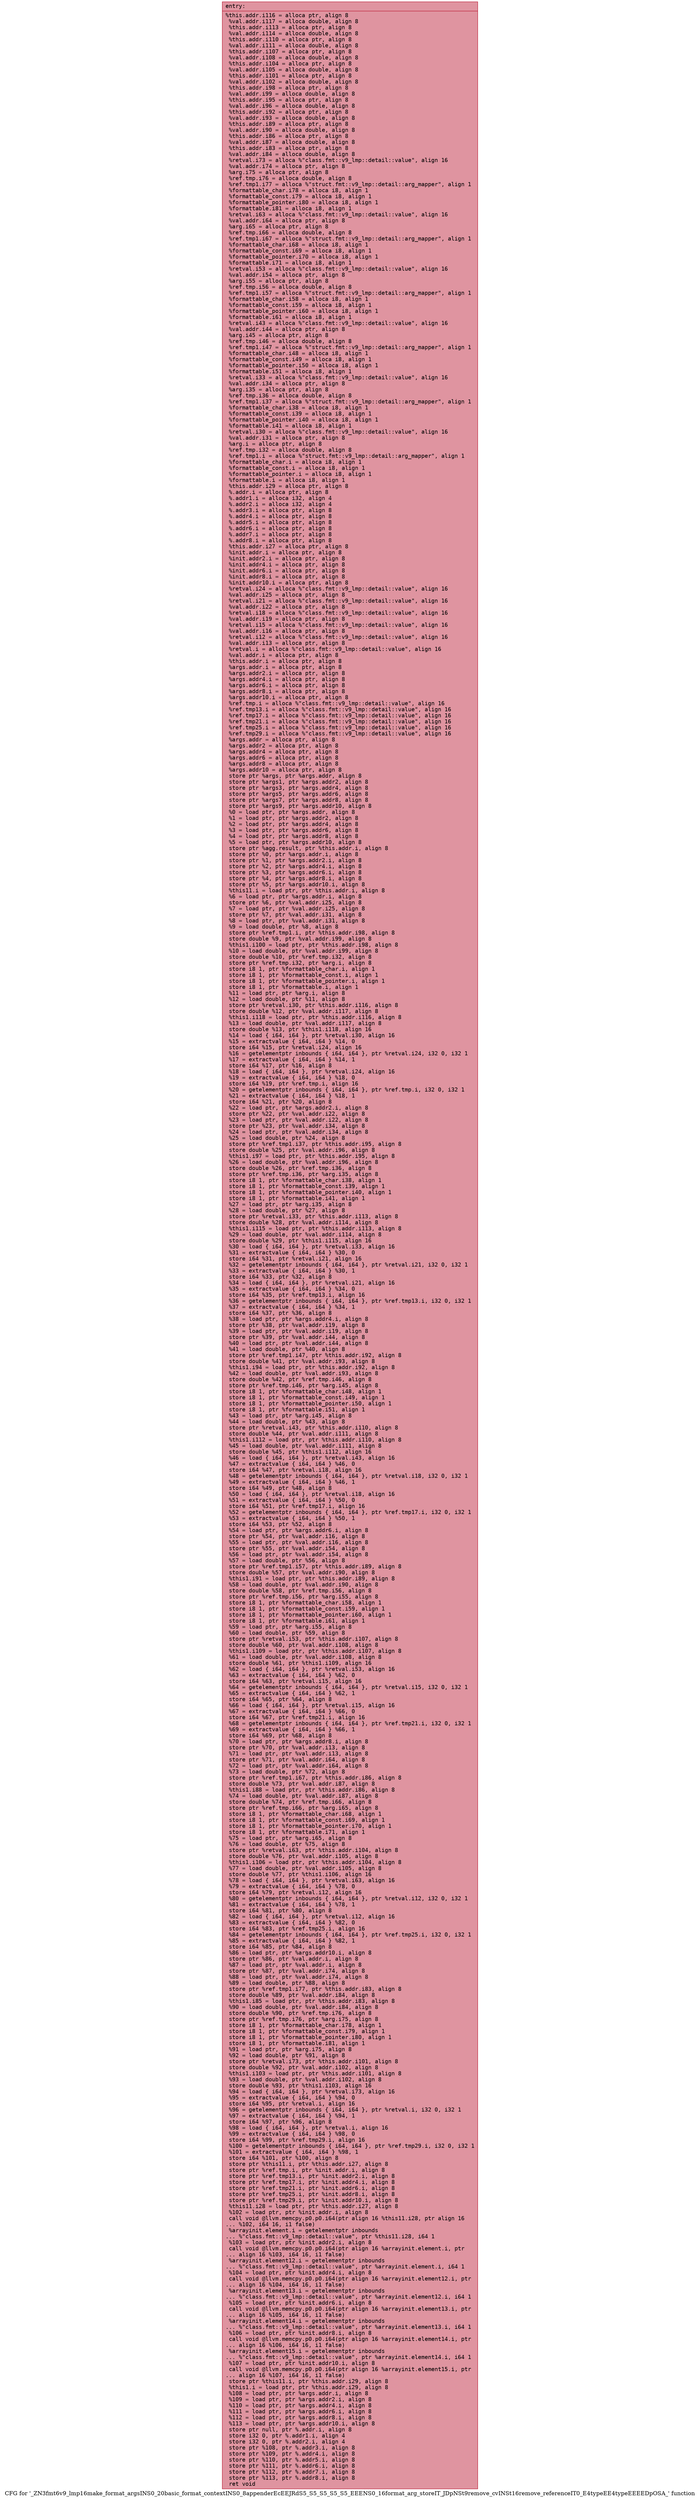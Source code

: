 digraph "CFG for '_ZN3fmt6v9_lmp16make_format_argsINS0_20basic_format_contextINS0_8appenderEcEEJRdS5_S5_S5_S5_S5_EEENS0_16format_arg_storeIT_JDpNSt9remove_cvINSt16remove_referenceIT0_E4typeEE4typeEEEEDpOSA_' function" {
	label="CFG for '_ZN3fmt6v9_lmp16make_format_argsINS0_20basic_format_contextINS0_8appenderEcEEJRdS5_S5_S5_S5_S5_EEENS0_16format_arg_storeIT_JDpNSt9remove_cvINSt16remove_referenceIT0_E4typeEE4typeEEEEDpOSA_' function";

	Node0x564c037a83c0 [shape=record,color="#b70d28ff", style=filled, fillcolor="#b70d2870" fontname="Courier",label="{entry:\l|  %this.addr.i116 = alloca ptr, align 8\l  %val.addr.i117 = alloca double, align 8\l  %this.addr.i113 = alloca ptr, align 8\l  %val.addr.i114 = alloca double, align 8\l  %this.addr.i110 = alloca ptr, align 8\l  %val.addr.i111 = alloca double, align 8\l  %this.addr.i107 = alloca ptr, align 8\l  %val.addr.i108 = alloca double, align 8\l  %this.addr.i104 = alloca ptr, align 8\l  %val.addr.i105 = alloca double, align 8\l  %this.addr.i101 = alloca ptr, align 8\l  %val.addr.i102 = alloca double, align 8\l  %this.addr.i98 = alloca ptr, align 8\l  %val.addr.i99 = alloca double, align 8\l  %this.addr.i95 = alloca ptr, align 8\l  %val.addr.i96 = alloca double, align 8\l  %this.addr.i92 = alloca ptr, align 8\l  %val.addr.i93 = alloca double, align 8\l  %this.addr.i89 = alloca ptr, align 8\l  %val.addr.i90 = alloca double, align 8\l  %this.addr.i86 = alloca ptr, align 8\l  %val.addr.i87 = alloca double, align 8\l  %this.addr.i83 = alloca ptr, align 8\l  %val.addr.i84 = alloca double, align 8\l  %retval.i73 = alloca %\"class.fmt::v9_lmp::detail::value\", align 16\l  %val.addr.i74 = alloca ptr, align 8\l  %arg.i75 = alloca ptr, align 8\l  %ref.tmp.i76 = alloca double, align 8\l  %ref.tmp1.i77 = alloca %\"struct.fmt::v9_lmp::detail::arg_mapper\", align 1\l  %formattable_char.i78 = alloca i8, align 1\l  %formattable_const.i79 = alloca i8, align 1\l  %formattable_pointer.i80 = alloca i8, align 1\l  %formattable.i81 = alloca i8, align 1\l  %retval.i63 = alloca %\"class.fmt::v9_lmp::detail::value\", align 16\l  %val.addr.i64 = alloca ptr, align 8\l  %arg.i65 = alloca ptr, align 8\l  %ref.tmp.i66 = alloca double, align 8\l  %ref.tmp1.i67 = alloca %\"struct.fmt::v9_lmp::detail::arg_mapper\", align 1\l  %formattable_char.i68 = alloca i8, align 1\l  %formattable_const.i69 = alloca i8, align 1\l  %formattable_pointer.i70 = alloca i8, align 1\l  %formattable.i71 = alloca i8, align 1\l  %retval.i53 = alloca %\"class.fmt::v9_lmp::detail::value\", align 16\l  %val.addr.i54 = alloca ptr, align 8\l  %arg.i55 = alloca ptr, align 8\l  %ref.tmp.i56 = alloca double, align 8\l  %ref.tmp1.i57 = alloca %\"struct.fmt::v9_lmp::detail::arg_mapper\", align 1\l  %formattable_char.i58 = alloca i8, align 1\l  %formattable_const.i59 = alloca i8, align 1\l  %formattable_pointer.i60 = alloca i8, align 1\l  %formattable.i61 = alloca i8, align 1\l  %retval.i43 = alloca %\"class.fmt::v9_lmp::detail::value\", align 16\l  %val.addr.i44 = alloca ptr, align 8\l  %arg.i45 = alloca ptr, align 8\l  %ref.tmp.i46 = alloca double, align 8\l  %ref.tmp1.i47 = alloca %\"struct.fmt::v9_lmp::detail::arg_mapper\", align 1\l  %formattable_char.i48 = alloca i8, align 1\l  %formattable_const.i49 = alloca i8, align 1\l  %formattable_pointer.i50 = alloca i8, align 1\l  %formattable.i51 = alloca i8, align 1\l  %retval.i33 = alloca %\"class.fmt::v9_lmp::detail::value\", align 16\l  %val.addr.i34 = alloca ptr, align 8\l  %arg.i35 = alloca ptr, align 8\l  %ref.tmp.i36 = alloca double, align 8\l  %ref.tmp1.i37 = alloca %\"struct.fmt::v9_lmp::detail::arg_mapper\", align 1\l  %formattable_char.i38 = alloca i8, align 1\l  %formattable_const.i39 = alloca i8, align 1\l  %formattable_pointer.i40 = alloca i8, align 1\l  %formattable.i41 = alloca i8, align 1\l  %retval.i30 = alloca %\"class.fmt::v9_lmp::detail::value\", align 16\l  %val.addr.i31 = alloca ptr, align 8\l  %arg.i = alloca ptr, align 8\l  %ref.tmp.i32 = alloca double, align 8\l  %ref.tmp1.i = alloca %\"struct.fmt::v9_lmp::detail::arg_mapper\", align 1\l  %formattable_char.i = alloca i8, align 1\l  %formattable_const.i = alloca i8, align 1\l  %formattable_pointer.i = alloca i8, align 1\l  %formattable.i = alloca i8, align 1\l  %this.addr.i29 = alloca ptr, align 8\l  %.addr.i = alloca ptr, align 8\l  %.addr1.i = alloca i32, align 4\l  %.addr2.i = alloca i32, align 4\l  %.addr3.i = alloca ptr, align 8\l  %.addr4.i = alloca ptr, align 8\l  %.addr5.i = alloca ptr, align 8\l  %.addr6.i = alloca ptr, align 8\l  %.addr7.i = alloca ptr, align 8\l  %.addr8.i = alloca ptr, align 8\l  %this.addr.i27 = alloca ptr, align 8\l  %init.addr.i = alloca ptr, align 8\l  %init.addr2.i = alloca ptr, align 8\l  %init.addr4.i = alloca ptr, align 8\l  %init.addr6.i = alloca ptr, align 8\l  %init.addr8.i = alloca ptr, align 8\l  %init.addr10.i = alloca ptr, align 8\l  %retval.i24 = alloca %\"class.fmt::v9_lmp::detail::value\", align 16\l  %val.addr.i25 = alloca ptr, align 8\l  %retval.i21 = alloca %\"class.fmt::v9_lmp::detail::value\", align 16\l  %val.addr.i22 = alloca ptr, align 8\l  %retval.i18 = alloca %\"class.fmt::v9_lmp::detail::value\", align 16\l  %val.addr.i19 = alloca ptr, align 8\l  %retval.i15 = alloca %\"class.fmt::v9_lmp::detail::value\", align 16\l  %val.addr.i16 = alloca ptr, align 8\l  %retval.i12 = alloca %\"class.fmt::v9_lmp::detail::value\", align 16\l  %val.addr.i13 = alloca ptr, align 8\l  %retval.i = alloca %\"class.fmt::v9_lmp::detail::value\", align 16\l  %val.addr.i = alloca ptr, align 8\l  %this.addr.i = alloca ptr, align 8\l  %args.addr.i = alloca ptr, align 8\l  %args.addr2.i = alloca ptr, align 8\l  %args.addr4.i = alloca ptr, align 8\l  %args.addr6.i = alloca ptr, align 8\l  %args.addr8.i = alloca ptr, align 8\l  %args.addr10.i = alloca ptr, align 8\l  %ref.tmp.i = alloca %\"class.fmt::v9_lmp::detail::value\", align 16\l  %ref.tmp13.i = alloca %\"class.fmt::v9_lmp::detail::value\", align 16\l  %ref.tmp17.i = alloca %\"class.fmt::v9_lmp::detail::value\", align 16\l  %ref.tmp21.i = alloca %\"class.fmt::v9_lmp::detail::value\", align 16\l  %ref.tmp25.i = alloca %\"class.fmt::v9_lmp::detail::value\", align 16\l  %ref.tmp29.i = alloca %\"class.fmt::v9_lmp::detail::value\", align 16\l  %args.addr = alloca ptr, align 8\l  %args.addr2 = alloca ptr, align 8\l  %args.addr4 = alloca ptr, align 8\l  %args.addr6 = alloca ptr, align 8\l  %args.addr8 = alloca ptr, align 8\l  %args.addr10 = alloca ptr, align 8\l  store ptr %args, ptr %args.addr, align 8\l  store ptr %args1, ptr %args.addr2, align 8\l  store ptr %args3, ptr %args.addr4, align 8\l  store ptr %args5, ptr %args.addr6, align 8\l  store ptr %args7, ptr %args.addr8, align 8\l  store ptr %args9, ptr %args.addr10, align 8\l  %0 = load ptr, ptr %args.addr, align 8\l  %1 = load ptr, ptr %args.addr2, align 8\l  %2 = load ptr, ptr %args.addr4, align 8\l  %3 = load ptr, ptr %args.addr6, align 8\l  %4 = load ptr, ptr %args.addr8, align 8\l  %5 = load ptr, ptr %args.addr10, align 8\l  store ptr %agg.result, ptr %this.addr.i, align 8\l  store ptr %0, ptr %args.addr.i, align 8\l  store ptr %1, ptr %args.addr2.i, align 8\l  store ptr %2, ptr %args.addr4.i, align 8\l  store ptr %3, ptr %args.addr6.i, align 8\l  store ptr %4, ptr %args.addr8.i, align 8\l  store ptr %5, ptr %args.addr10.i, align 8\l  %this11.i = load ptr, ptr %this.addr.i, align 8\l  %6 = load ptr, ptr %args.addr.i, align 8\l  store ptr %6, ptr %val.addr.i25, align 8\l  %7 = load ptr, ptr %val.addr.i25, align 8\l  store ptr %7, ptr %val.addr.i31, align 8\l  %8 = load ptr, ptr %val.addr.i31, align 8\l  %9 = load double, ptr %8, align 8\l  store ptr %ref.tmp1.i, ptr %this.addr.i98, align 8\l  store double %9, ptr %val.addr.i99, align 8\l  %this1.i100 = load ptr, ptr %this.addr.i98, align 8\l  %10 = load double, ptr %val.addr.i99, align 8\l  store double %10, ptr %ref.tmp.i32, align 8\l  store ptr %ref.tmp.i32, ptr %arg.i, align 8\l  store i8 1, ptr %formattable_char.i, align 1\l  store i8 1, ptr %formattable_const.i, align 1\l  store i8 1, ptr %formattable_pointer.i, align 1\l  store i8 1, ptr %formattable.i, align 1\l  %11 = load ptr, ptr %arg.i, align 8\l  %12 = load double, ptr %11, align 8\l  store ptr %retval.i30, ptr %this.addr.i116, align 8\l  store double %12, ptr %val.addr.i117, align 8\l  %this1.i118 = load ptr, ptr %this.addr.i116, align 8\l  %13 = load double, ptr %val.addr.i117, align 8\l  store double %13, ptr %this1.i118, align 16\l  %14 = load \{ i64, i64 \}, ptr %retval.i30, align 16\l  %15 = extractvalue \{ i64, i64 \} %14, 0\l  store i64 %15, ptr %retval.i24, align 16\l  %16 = getelementptr inbounds \{ i64, i64 \}, ptr %retval.i24, i32 0, i32 1\l  %17 = extractvalue \{ i64, i64 \} %14, 1\l  store i64 %17, ptr %16, align 8\l  %18 = load \{ i64, i64 \}, ptr %retval.i24, align 16\l  %19 = extractvalue \{ i64, i64 \} %18, 0\l  store i64 %19, ptr %ref.tmp.i, align 16\l  %20 = getelementptr inbounds \{ i64, i64 \}, ptr %ref.tmp.i, i32 0, i32 1\l  %21 = extractvalue \{ i64, i64 \} %18, 1\l  store i64 %21, ptr %20, align 8\l  %22 = load ptr, ptr %args.addr2.i, align 8\l  store ptr %22, ptr %val.addr.i22, align 8\l  %23 = load ptr, ptr %val.addr.i22, align 8\l  store ptr %23, ptr %val.addr.i34, align 8\l  %24 = load ptr, ptr %val.addr.i34, align 8\l  %25 = load double, ptr %24, align 8\l  store ptr %ref.tmp1.i37, ptr %this.addr.i95, align 8\l  store double %25, ptr %val.addr.i96, align 8\l  %this1.i97 = load ptr, ptr %this.addr.i95, align 8\l  %26 = load double, ptr %val.addr.i96, align 8\l  store double %26, ptr %ref.tmp.i36, align 8\l  store ptr %ref.tmp.i36, ptr %arg.i35, align 8\l  store i8 1, ptr %formattable_char.i38, align 1\l  store i8 1, ptr %formattable_const.i39, align 1\l  store i8 1, ptr %formattable_pointer.i40, align 1\l  store i8 1, ptr %formattable.i41, align 1\l  %27 = load ptr, ptr %arg.i35, align 8\l  %28 = load double, ptr %27, align 8\l  store ptr %retval.i33, ptr %this.addr.i113, align 8\l  store double %28, ptr %val.addr.i114, align 8\l  %this1.i115 = load ptr, ptr %this.addr.i113, align 8\l  %29 = load double, ptr %val.addr.i114, align 8\l  store double %29, ptr %this1.i115, align 16\l  %30 = load \{ i64, i64 \}, ptr %retval.i33, align 16\l  %31 = extractvalue \{ i64, i64 \} %30, 0\l  store i64 %31, ptr %retval.i21, align 16\l  %32 = getelementptr inbounds \{ i64, i64 \}, ptr %retval.i21, i32 0, i32 1\l  %33 = extractvalue \{ i64, i64 \} %30, 1\l  store i64 %33, ptr %32, align 8\l  %34 = load \{ i64, i64 \}, ptr %retval.i21, align 16\l  %35 = extractvalue \{ i64, i64 \} %34, 0\l  store i64 %35, ptr %ref.tmp13.i, align 16\l  %36 = getelementptr inbounds \{ i64, i64 \}, ptr %ref.tmp13.i, i32 0, i32 1\l  %37 = extractvalue \{ i64, i64 \} %34, 1\l  store i64 %37, ptr %36, align 8\l  %38 = load ptr, ptr %args.addr4.i, align 8\l  store ptr %38, ptr %val.addr.i19, align 8\l  %39 = load ptr, ptr %val.addr.i19, align 8\l  store ptr %39, ptr %val.addr.i44, align 8\l  %40 = load ptr, ptr %val.addr.i44, align 8\l  %41 = load double, ptr %40, align 8\l  store ptr %ref.tmp1.i47, ptr %this.addr.i92, align 8\l  store double %41, ptr %val.addr.i93, align 8\l  %this1.i94 = load ptr, ptr %this.addr.i92, align 8\l  %42 = load double, ptr %val.addr.i93, align 8\l  store double %42, ptr %ref.tmp.i46, align 8\l  store ptr %ref.tmp.i46, ptr %arg.i45, align 8\l  store i8 1, ptr %formattable_char.i48, align 1\l  store i8 1, ptr %formattable_const.i49, align 1\l  store i8 1, ptr %formattable_pointer.i50, align 1\l  store i8 1, ptr %formattable.i51, align 1\l  %43 = load ptr, ptr %arg.i45, align 8\l  %44 = load double, ptr %43, align 8\l  store ptr %retval.i43, ptr %this.addr.i110, align 8\l  store double %44, ptr %val.addr.i111, align 8\l  %this1.i112 = load ptr, ptr %this.addr.i110, align 8\l  %45 = load double, ptr %val.addr.i111, align 8\l  store double %45, ptr %this1.i112, align 16\l  %46 = load \{ i64, i64 \}, ptr %retval.i43, align 16\l  %47 = extractvalue \{ i64, i64 \} %46, 0\l  store i64 %47, ptr %retval.i18, align 16\l  %48 = getelementptr inbounds \{ i64, i64 \}, ptr %retval.i18, i32 0, i32 1\l  %49 = extractvalue \{ i64, i64 \} %46, 1\l  store i64 %49, ptr %48, align 8\l  %50 = load \{ i64, i64 \}, ptr %retval.i18, align 16\l  %51 = extractvalue \{ i64, i64 \} %50, 0\l  store i64 %51, ptr %ref.tmp17.i, align 16\l  %52 = getelementptr inbounds \{ i64, i64 \}, ptr %ref.tmp17.i, i32 0, i32 1\l  %53 = extractvalue \{ i64, i64 \} %50, 1\l  store i64 %53, ptr %52, align 8\l  %54 = load ptr, ptr %args.addr6.i, align 8\l  store ptr %54, ptr %val.addr.i16, align 8\l  %55 = load ptr, ptr %val.addr.i16, align 8\l  store ptr %55, ptr %val.addr.i54, align 8\l  %56 = load ptr, ptr %val.addr.i54, align 8\l  %57 = load double, ptr %56, align 8\l  store ptr %ref.tmp1.i57, ptr %this.addr.i89, align 8\l  store double %57, ptr %val.addr.i90, align 8\l  %this1.i91 = load ptr, ptr %this.addr.i89, align 8\l  %58 = load double, ptr %val.addr.i90, align 8\l  store double %58, ptr %ref.tmp.i56, align 8\l  store ptr %ref.tmp.i56, ptr %arg.i55, align 8\l  store i8 1, ptr %formattable_char.i58, align 1\l  store i8 1, ptr %formattable_const.i59, align 1\l  store i8 1, ptr %formattable_pointer.i60, align 1\l  store i8 1, ptr %formattable.i61, align 1\l  %59 = load ptr, ptr %arg.i55, align 8\l  %60 = load double, ptr %59, align 8\l  store ptr %retval.i53, ptr %this.addr.i107, align 8\l  store double %60, ptr %val.addr.i108, align 8\l  %this1.i109 = load ptr, ptr %this.addr.i107, align 8\l  %61 = load double, ptr %val.addr.i108, align 8\l  store double %61, ptr %this1.i109, align 16\l  %62 = load \{ i64, i64 \}, ptr %retval.i53, align 16\l  %63 = extractvalue \{ i64, i64 \} %62, 0\l  store i64 %63, ptr %retval.i15, align 16\l  %64 = getelementptr inbounds \{ i64, i64 \}, ptr %retval.i15, i32 0, i32 1\l  %65 = extractvalue \{ i64, i64 \} %62, 1\l  store i64 %65, ptr %64, align 8\l  %66 = load \{ i64, i64 \}, ptr %retval.i15, align 16\l  %67 = extractvalue \{ i64, i64 \} %66, 0\l  store i64 %67, ptr %ref.tmp21.i, align 16\l  %68 = getelementptr inbounds \{ i64, i64 \}, ptr %ref.tmp21.i, i32 0, i32 1\l  %69 = extractvalue \{ i64, i64 \} %66, 1\l  store i64 %69, ptr %68, align 8\l  %70 = load ptr, ptr %args.addr8.i, align 8\l  store ptr %70, ptr %val.addr.i13, align 8\l  %71 = load ptr, ptr %val.addr.i13, align 8\l  store ptr %71, ptr %val.addr.i64, align 8\l  %72 = load ptr, ptr %val.addr.i64, align 8\l  %73 = load double, ptr %72, align 8\l  store ptr %ref.tmp1.i67, ptr %this.addr.i86, align 8\l  store double %73, ptr %val.addr.i87, align 8\l  %this1.i88 = load ptr, ptr %this.addr.i86, align 8\l  %74 = load double, ptr %val.addr.i87, align 8\l  store double %74, ptr %ref.tmp.i66, align 8\l  store ptr %ref.tmp.i66, ptr %arg.i65, align 8\l  store i8 1, ptr %formattable_char.i68, align 1\l  store i8 1, ptr %formattable_const.i69, align 1\l  store i8 1, ptr %formattable_pointer.i70, align 1\l  store i8 1, ptr %formattable.i71, align 1\l  %75 = load ptr, ptr %arg.i65, align 8\l  %76 = load double, ptr %75, align 8\l  store ptr %retval.i63, ptr %this.addr.i104, align 8\l  store double %76, ptr %val.addr.i105, align 8\l  %this1.i106 = load ptr, ptr %this.addr.i104, align 8\l  %77 = load double, ptr %val.addr.i105, align 8\l  store double %77, ptr %this1.i106, align 16\l  %78 = load \{ i64, i64 \}, ptr %retval.i63, align 16\l  %79 = extractvalue \{ i64, i64 \} %78, 0\l  store i64 %79, ptr %retval.i12, align 16\l  %80 = getelementptr inbounds \{ i64, i64 \}, ptr %retval.i12, i32 0, i32 1\l  %81 = extractvalue \{ i64, i64 \} %78, 1\l  store i64 %81, ptr %80, align 8\l  %82 = load \{ i64, i64 \}, ptr %retval.i12, align 16\l  %83 = extractvalue \{ i64, i64 \} %82, 0\l  store i64 %83, ptr %ref.tmp25.i, align 16\l  %84 = getelementptr inbounds \{ i64, i64 \}, ptr %ref.tmp25.i, i32 0, i32 1\l  %85 = extractvalue \{ i64, i64 \} %82, 1\l  store i64 %85, ptr %84, align 8\l  %86 = load ptr, ptr %args.addr10.i, align 8\l  store ptr %86, ptr %val.addr.i, align 8\l  %87 = load ptr, ptr %val.addr.i, align 8\l  store ptr %87, ptr %val.addr.i74, align 8\l  %88 = load ptr, ptr %val.addr.i74, align 8\l  %89 = load double, ptr %88, align 8\l  store ptr %ref.tmp1.i77, ptr %this.addr.i83, align 8\l  store double %89, ptr %val.addr.i84, align 8\l  %this1.i85 = load ptr, ptr %this.addr.i83, align 8\l  %90 = load double, ptr %val.addr.i84, align 8\l  store double %90, ptr %ref.tmp.i76, align 8\l  store ptr %ref.tmp.i76, ptr %arg.i75, align 8\l  store i8 1, ptr %formattable_char.i78, align 1\l  store i8 1, ptr %formattable_const.i79, align 1\l  store i8 1, ptr %formattable_pointer.i80, align 1\l  store i8 1, ptr %formattable.i81, align 1\l  %91 = load ptr, ptr %arg.i75, align 8\l  %92 = load double, ptr %91, align 8\l  store ptr %retval.i73, ptr %this.addr.i101, align 8\l  store double %92, ptr %val.addr.i102, align 8\l  %this1.i103 = load ptr, ptr %this.addr.i101, align 8\l  %93 = load double, ptr %val.addr.i102, align 8\l  store double %93, ptr %this1.i103, align 16\l  %94 = load \{ i64, i64 \}, ptr %retval.i73, align 16\l  %95 = extractvalue \{ i64, i64 \} %94, 0\l  store i64 %95, ptr %retval.i, align 16\l  %96 = getelementptr inbounds \{ i64, i64 \}, ptr %retval.i, i32 0, i32 1\l  %97 = extractvalue \{ i64, i64 \} %94, 1\l  store i64 %97, ptr %96, align 8\l  %98 = load \{ i64, i64 \}, ptr %retval.i, align 16\l  %99 = extractvalue \{ i64, i64 \} %98, 0\l  store i64 %99, ptr %ref.tmp29.i, align 16\l  %100 = getelementptr inbounds \{ i64, i64 \}, ptr %ref.tmp29.i, i32 0, i32 1\l  %101 = extractvalue \{ i64, i64 \} %98, 1\l  store i64 %101, ptr %100, align 8\l  store ptr %this11.i, ptr %this.addr.i27, align 8\l  store ptr %ref.tmp.i, ptr %init.addr.i, align 8\l  store ptr %ref.tmp13.i, ptr %init.addr2.i, align 8\l  store ptr %ref.tmp17.i, ptr %init.addr4.i, align 8\l  store ptr %ref.tmp21.i, ptr %init.addr6.i, align 8\l  store ptr %ref.tmp25.i, ptr %init.addr8.i, align 8\l  store ptr %ref.tmp29.i, ptr %init.addr10.i, align 8\l  %this11.i28 = load ptr, ptr %this.addr.i27, align 8\l  %102 = load ptr, ptr %init.addr.i, align 8\l  call void @llvm.memcpy.p0.p0.i64(ptr align 16 %this11.i28, ptr align 16\l... %102, i64 16, i1 false)\l  %arrayinit.element.i = getelementptr inbounds\l... %\"class.fmt::v9_lmp::detail::value\", ptr %this11.i28, i64 1\l  %103 = load ptr, ptr %init.addr2.i, align 8\l  call void @llvm.memcpy.p0.p0.i64(ptr align 16 %arrayinit.element.i, ptr\l... align 16 %103, i64 16, i1 false)\l  %arrayinit.element12.i = getelementptr inbounds\l... %\"class.fmt::v9_lmp::detail::value\", ptr %arrayinit.element.i, i64 1\l  %104 = load ptr, ptr %init.addr4.i, align 8\l  call void @llvm.memcpy.p0.p0.i64(ptr align 16 %arrayinit.element12.i, ptr\l... align 16 %104, i64 16, i1 false)\l  %arrayinit.element13.i = getelementptr inbounds\l... %\"class.fmt::v9_lmp::detail::value\", ptr %arrayinit.element12.i, i64 1\l  %105 = load ptr, ptr %init.addr6.i, align 8\l  call void @llvm.memcpy.p0.p0.i64(ptr align 16 %arrayinit.element13.i, ptr\l... align 16 %105, i64 16, i1 false)\l  %arrayinit.element14.i = getelementptr inbounds\l... %\"class.fmt::v9_lmp::detail::value\", ptr %arrayinit.element13.i, i64 1\l  %106 = load ptr, ptr %init.addr8.i, align 8\l  call void @llvm.memcpy.p0.p0.i64(ptr align 16 %arrayinit.element14.i, ptr\l... align 16 %106, i64 16, i1 false)\l  %arrayinit.element15.i = getelementptr inbounds\l... %\"class.fmt::v9_lmp::detail::value\", ptr %arrayinit.element14.i, i64 1\l  %107 = load ptr, ptr %init.addr10.i, align 8\l  call void @llvm.memcpy.p0.p0.i64(ptr align 16 %arrayinit.element15.i, ptr\l... align 16 %107, i64 16, i1 false)\l  store ptr %this11.i, ptr %this.addr.i29, align 8\l  %this1.i = load ptr, ptr %this.addr.i29, align 8\l  %108 = load ptr, ptr %args.addr.i, align 8\l  %109 = load ptr, ptr %args.addr2.i, align 8\l  %110 = load ptr, ptr %args.addr4.i, align 8\l  %111 = load ptr, ptr %args.addr6.i, align 8\l  %112 = load ptr, ptr %args.addr8.i, align 8\l  %113 = load ptr, ptr %args.addr10.i, align 8\l  store ptr null, ptr %.addr.i, align 8\l  store i32 0, ptr %.addr1.i, align 4\l  store i32 0, ptr %.addr2.i, align 4\l  store ptr %108, ptr %.addr3.i, align 8\l  store ptr %109, ptr %.addr4.i, align 8\l  store ptr %110, ptr %.addr5.i, align 8\l  store ptr %111, ptr %.addr6.i, align 8\l  store ptr %112, ptr %.addr7.i, align 8\l  store ptr %113, ptr %.addr8.i, align 8\l  ret void\l}"];
}
